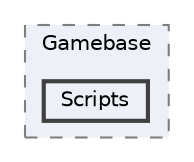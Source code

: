 digraph "D:/Gamebase/gamebase.client.unity/project/GamebaseUnitySDK/Assets/Gamebase/Scripts"
{
 // LATEX_PDF_SIZE
  bgcolor="transparent";
  edge [fontname=Helvetica,fontsize=10,labelfontname=Helvetica,labelfontsize=10];
  node [fontname=Helvetica,fontsize=10,shape=box,height=0.2,width=0.4];
  compound=true
  subgraph clusterdir_ba2a3d7d30424581d47f6c13c115261b {
    graph [ bgcolor="#edf0f7", pencolor="grey50", label="Gamebase", fontname=Helvetica,fontsize=10 style="filled,dashed", URL="dir_ba2a3d7d30424581d47f6c13c115261b.html",tooltip=""]
  dir_ca8ff17d6b0bdab1af43cce7237a4268 [label="Scripts", fillcolor="#edf0f7", color="grey25", style="filled,bold", URL="dir_ca8ff17d6b0bdab1af43cce7237a4268.html",tooltip=""];
  }
}
